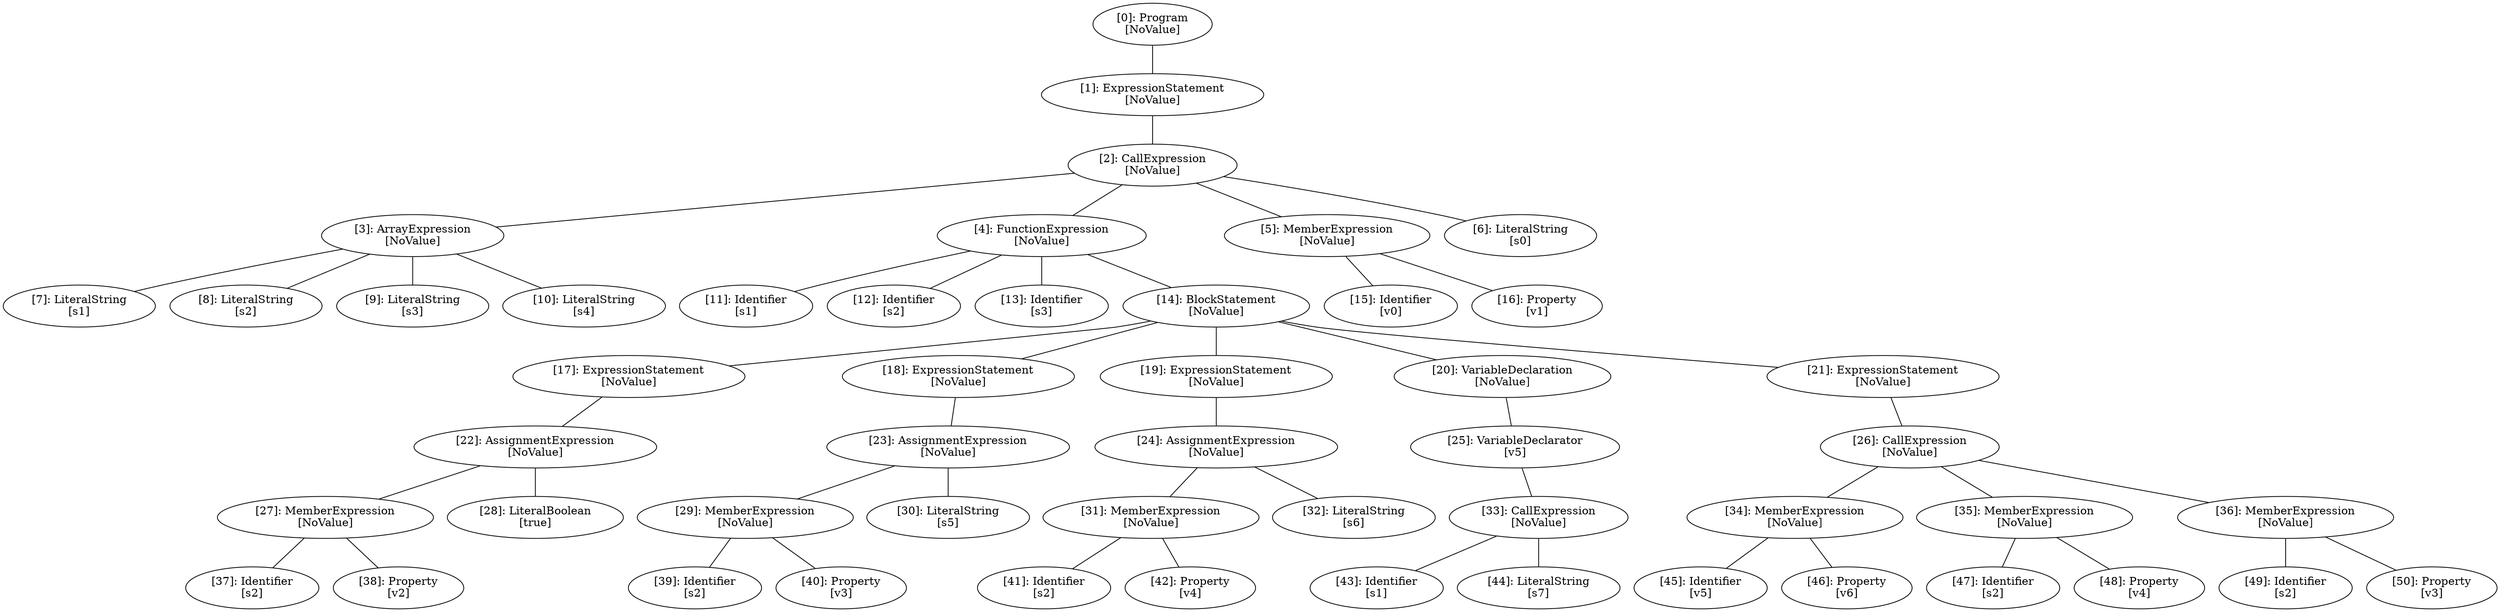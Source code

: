 // Result
graph {
	0 [label="[0]: Program
[NoValue]"]
	1 [label="[1]: ExpressionStatement
[NoValue]"]
	2 [label="[2]: CallExpression
[NoValue]"]
	3 [label="[3]: ArrayExpression
[NoValue]"]
	4 [label="[4]: FunctionExpression
[NoValue]"]
	5 [label="[5]: MemberExpression
[NoValue]"]
	6 [label="[6]: LiteralString
[s0]"]
	7 [label="[7]: LiteralString
[s1]"]
	8 [label="[8]: LiteralString
[s2]"]
	9 [label="[9]: LiteralString
[s3]"]
	10 [label="[10]: LiteralString
[s4]"]
	11 [label="[11]: Identifier
[s1]"]
	12 [label="[12]: Identifier
[s2]"]
	13 [label="[13]: Identifier
[s3]"]
	14 [label="[14]: BlockStatement
[NoValue]"]
	15 [label="[15]: Identifier
[v0]"]
	16 [label="[16]: Property
[v1]"]
	17 [label="[17]: ExpressionStatement
[NoValue]"]
	18 [label="[18]: ExpressionStatement
[NoValue]"]
	19 [label="[19]: ExpressionStatement
[NoValue]"]
	20 [label="[20]: VariableDeclaration
[NoValue]"]
	21 [label="[21]: ExpressionStatement
[NoValue]"]
	22 [label="[22]: AssignmentExpression
[NoValue]"]
	23 [label="[23]: AssignmentExpression
[NoValue]"]
	24 [label="[24]: AssignmentExpression
[NoValue]"]
	25 [label="[25]: VariableDeclarator
[v5]"]
	26 [label="[26]: CallExpression
[NoValue]"]
	27 [label="[27]: MemberExpression
[NoValue]"]
	28 [label="[28]: LiteralBoolean
[true]"]
	29 [label="[29]: MemberExpression
[NoValue]"]
	30 [label="[30]: LiteralString
[s5]"]
	31 [label="[31]: MemberExpression
[NoValue]"]
	32 [label="[32]: LiteralString
[s6]"]
	33 [label="[33]: CallExpression
[NoValue]"]
	34 [label="[34]: MemberExpression
[NoValue]"]
	35 [label="[35]: MemberExpression
[NoValue]"]
	36 [label="[36]: MemberExpression
[NoValue]"]
	37 [label="[37]: Identifier
[s2]"]
	38 [label="[38]: Property
[v2]"]
	39 [label="[39]: Identifier
[s2]"]
	40 [label="[40]: Property
[v3]"]
	41 [label="[41]: Identifier
[s2]"]
	42 [label="[42]: Property
[v4]"]
	43 [label="[43]: Identifier
[s1]"]
	44 [label="[44]: LiteralString
[s7]"]
	45 [label="[45]: Identifier
[v5]"]
	46 [label="[46]: Property
[v6]"]
	47 [label="[47]: Identifier
[s2]"]
	48 [label="[48]: Property
[v4]"]
	49 [label="[49]: Identifier
[s2]"]
	50 [label="[50]: Property
[v3]"]
	0 -- 1
	1 -- 2
	2 -- 3
	2 -- 4
	2 -- 5
	2 -- 6
	3 -- 7
	3 -- 8
	3 -- 9
	3 -- 10
	4 -- 11
	4 -- 12
	4 -- 13
	4 -- 14
	5 -- 15
	5 -- 16
	14 -- 17
	14 -- 18
	14 -- 19
	14 -- 20
	14 -- 21
	17 -- 22
	18 -- 23
	19 -- 24
	20 -- 25
	21 -- 26
	22 -- 27
	22 -- 28
	23 -- 29
	23 -- 30
	24 -- 31
	24 -- 32
	25 -- 33
	26 -- 34
	26 -- 35
	26 -- 36
	27 -- 37
	27 -- 38
	29 -- 39
	29 -- 40
	31 -- 41
	31 -- 42
	33 -- 43
	33 -- 44
	34 -- 45
	34 -- 46
	35 -- 47
	35 -- 48
	36 -- 49
	36 -- 50
}
